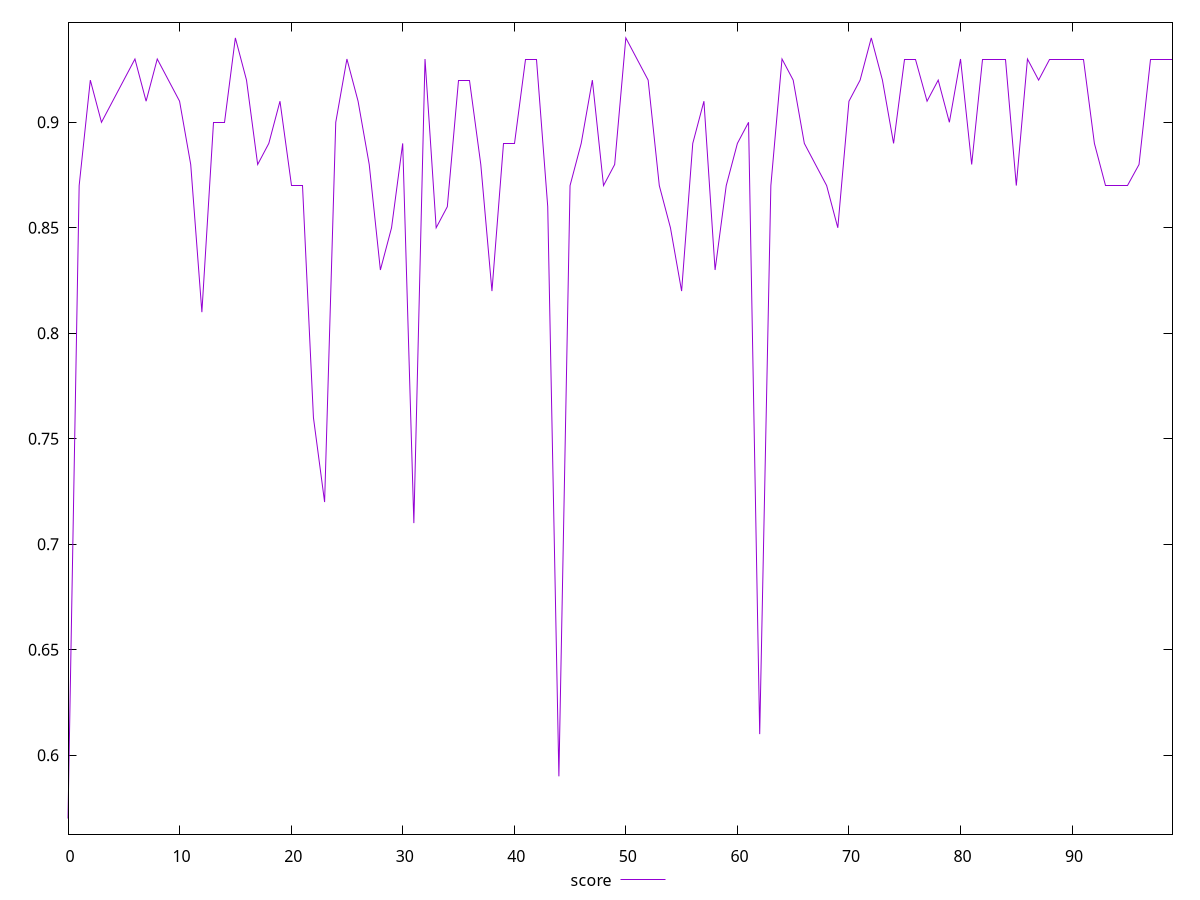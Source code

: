 reset

$score <<EOF
0 0.57
1 0.87
2 0.92
3 0.9
4 0.91
5 0.92
6 0.93
7 0.91
8 0.93
9 0.92
10 0.91
11 0.88
12 0.81
13 0.9
14 0.9
15 0.94
16 0.92
17 0.88
18 0.89
19 0.91
20 0.87
21 0.87
22 0.76
23 0.72
24 0.9
25 0.93
26 0.91
27 0.88
28 0.83
29 0.85
30 0.89
31 0.71
32 0.93
33 0.85
34 0.86
35 0.92
36 0.92
37 0.88
38 0.82
39 0.89
40 0.89
41 0.93
42 0.93
43 0.86
44 0.59
45 0.87
46 0.89
47 0.92
48 0.87
49 0.88
50 0.94
51 0.93
52 0.92
53 0.87
54 0.85
55 0.82
56 0.89
57 0.91
58 0.83
59 0.87
60 0.89
61 0.9
62 0.61
63 0.87
64 0.93
65 0.92
66 0.89
67 0.88
68 0.87
69 0.85
70 0.91
71 0.92
72 0.94
73 0.92
74 0.89
75 0.93
76 0.93
77 0.91
78 0.92
79 0.9
80 0.93
81 0.88
82 0.93
83 0.93
84 0.93
85 0.87
86 0.93
87 0.92
88 0.93
89 0.93
90 0.93
91 0.93
92 0.89
93 0.87
94 0.87
95 0.87
96 0.88
97 0.93
98 0.93
99 0.93
EOF

set key outside below
set xrange [0:99]
set yrange [0.5626:0.9473999999999999]
set trange [0.5626:0.9473999999999999]
set terminal svg size 640, 500 enhanced background rgb 'white'
set output "report_00013_2021-02-09T12-04-24.940Z/first-contentful-paint/samples/pages+cached+noadtech/score/values.svg"

plot $score title "score" with line

reset
